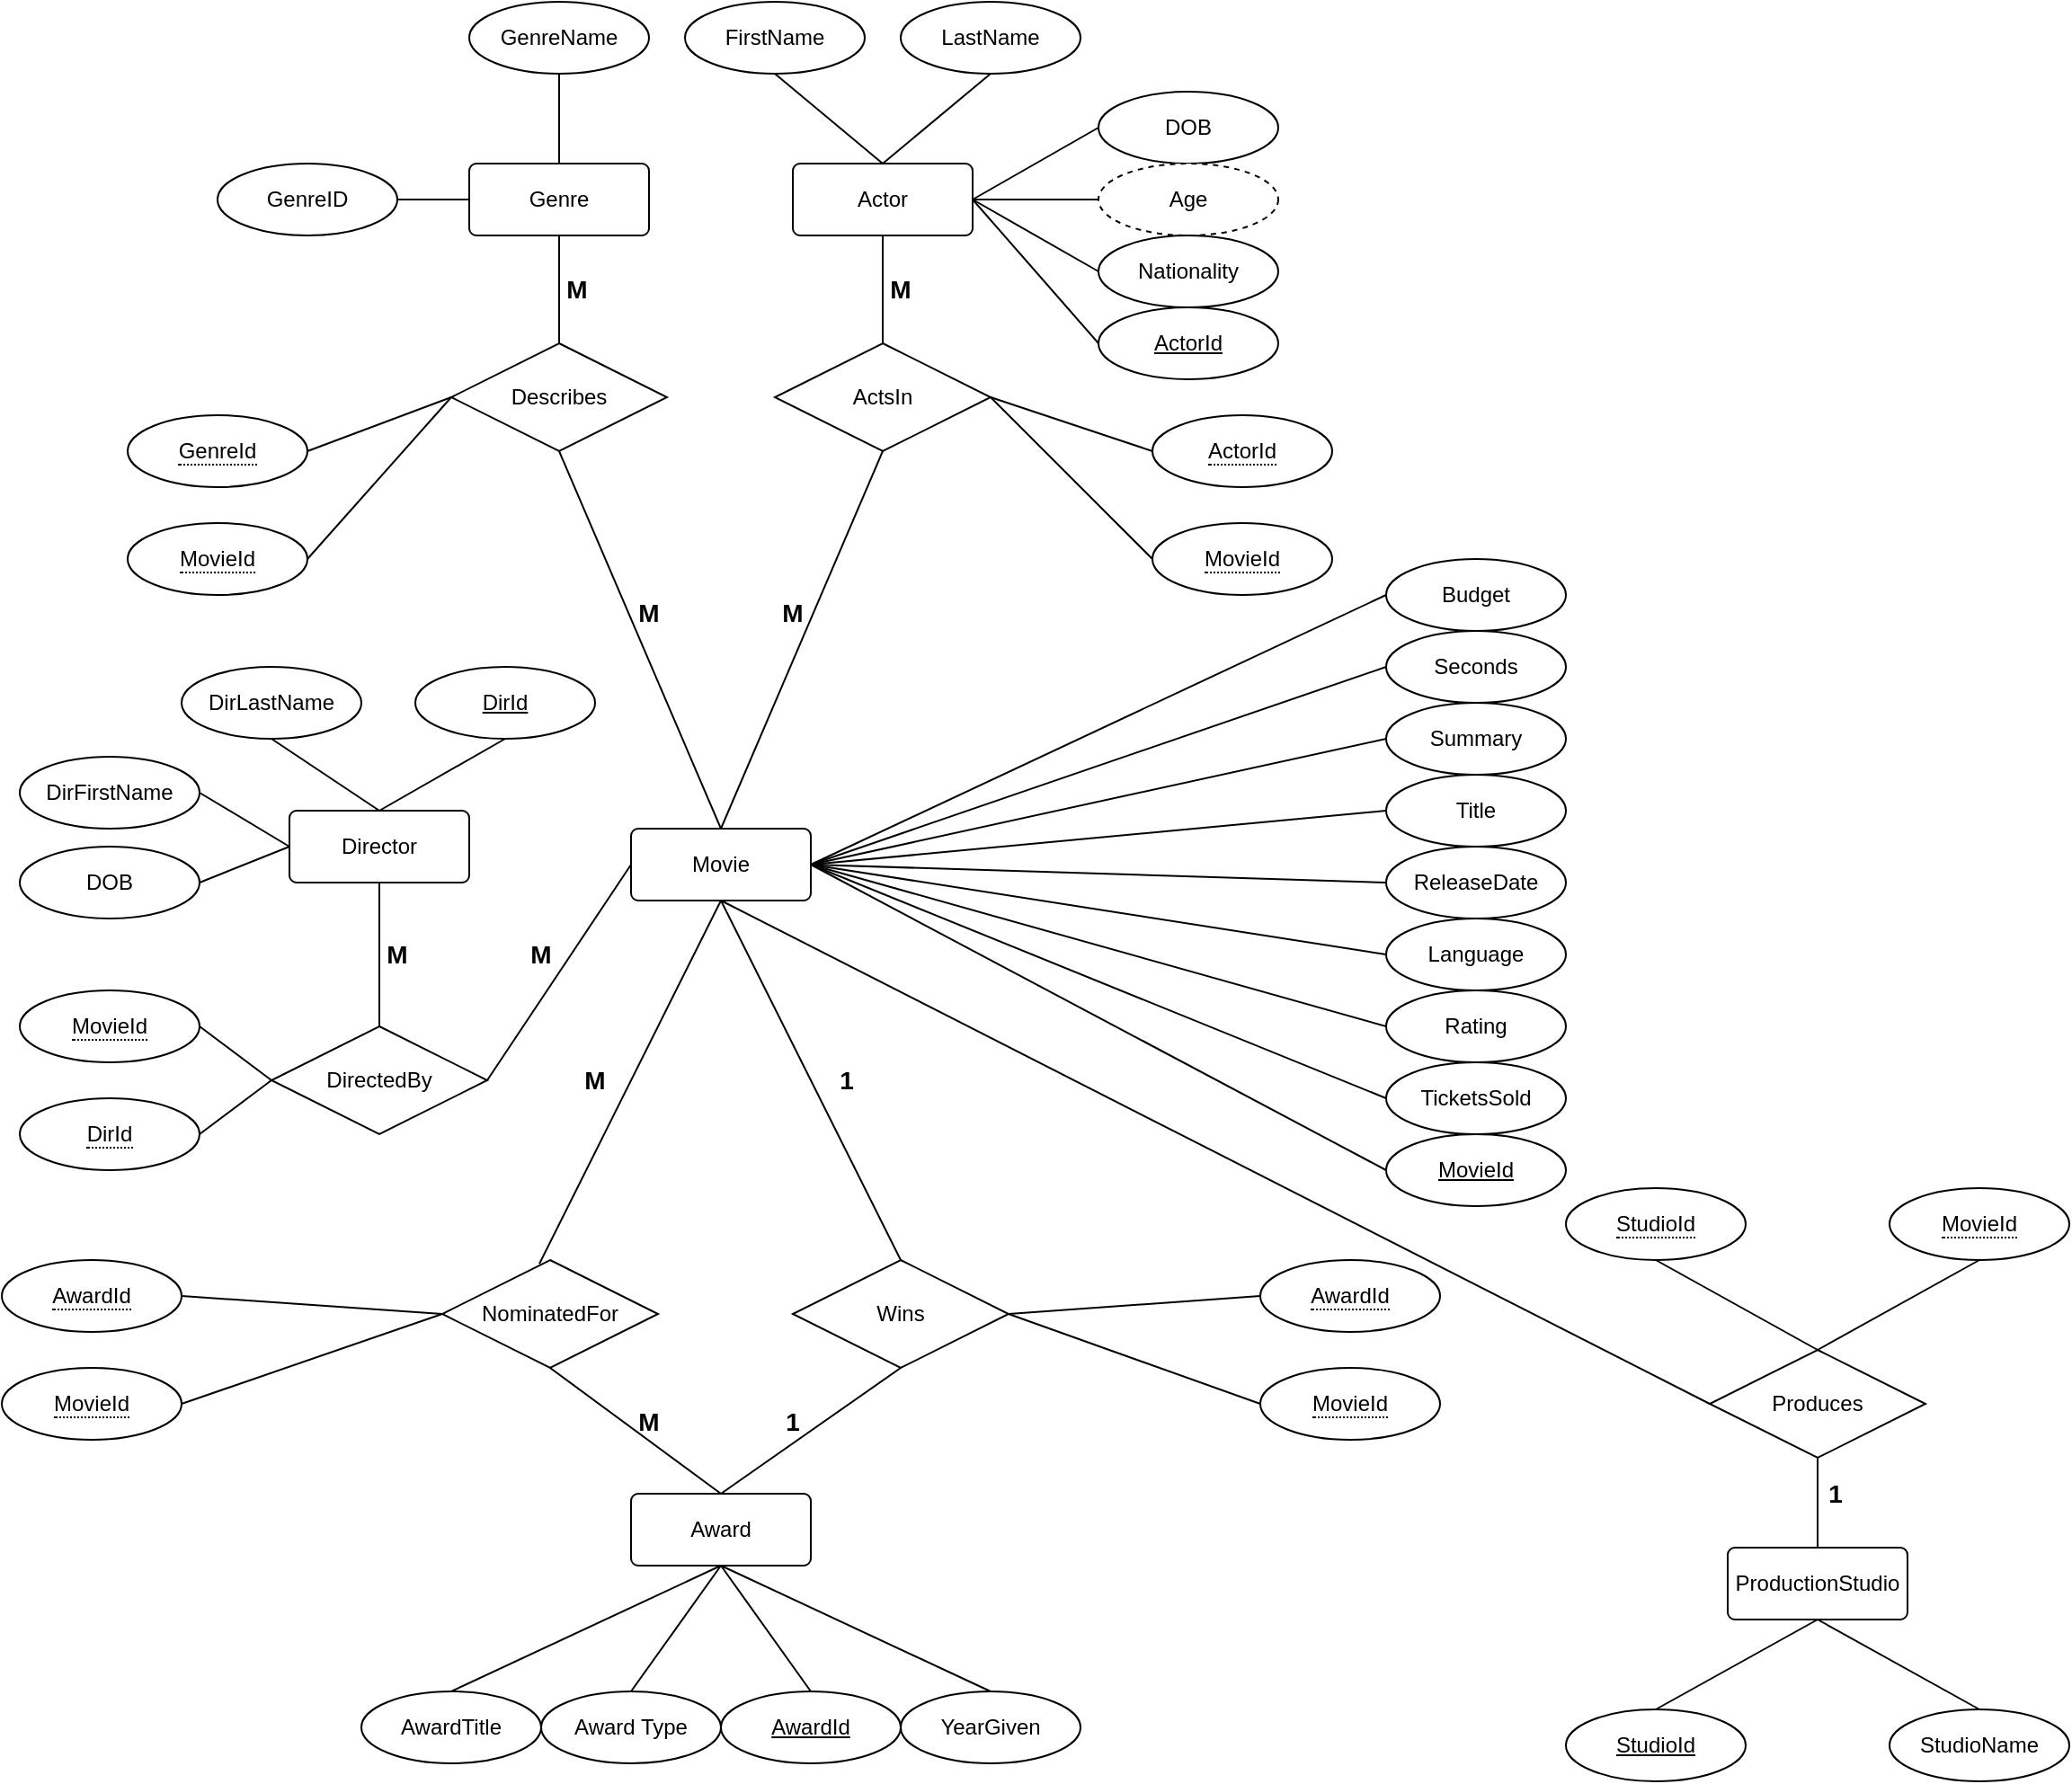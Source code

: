<mxfile version="21.0.2" type="device"><diagram name="Page-1" id="EPrttl_hxvmh4mAmquBS"><mxGraphModel dx="1739" dy="724" grid="1" gridSize="10" guides="1" tooltips="1" connect="1" arrows="1" fold="1" page="1" pageScale="1" pageWidth="850" pageHeight="1100" math="0" shadow="0"><root><mxCell id="0"/><mxCell id="1" parent="0"/><mxCell id="9wXhoIk3MRESFsEhGNJB-1" value="Movie" style="rounded=1;arcSize=10;whiteSpace=wrap;html=1;align=center;" parent="1" vertex="1"><mxGeometry x="350" y="800" width="100" height="40" as="geometry"/></mxCell><mxCell id="9wXhoIk3MRESFsEhGNJB-3" value="Describes" style="shape=rhombus;perimeter=rhombusPerimeter;whiteSpace=wrap;html=1;align=center;" parent="1" vertex="1"><mxGeometry x="250" y="530" width="120" height="60" as="geometry"/></mxCell><mxCell id="9wXhoIk3MRESFsEhGNJB-4" value="Genre" style="rounded=1;arcSize=10;whiteSpace=wrap;html=1;align=center;" parent="1" vertex="1"><mxGeometry x="260" y="430" width="100" height="40" as="geometry"/></mxCell><mxCell id="9wXhoIk3MRESFsEhGNJB-5" value="Actor" style="rounded=1;arcSize=10;whiteSpace=wrap;html=1;align=center;" parent="1" vertex="1"><mxGeometry x="440" y="430" width="100" height="40" as="geometry"/></mxCell><mxCell id="9wXhoIk3MRESFsEhGNJB-6" value="Wins" style="shape=rhombus;perimeter=rhombusPerimeter;whiteSpace=wrap;html=1;align=center;" parent="1" vertex="1"><mxGeometry x="440" y="1040" width="120" height="60" as="geometry"/></mxCell><mxCell id="9wXhoIk3MRESFsEhGNJB-7" value="Award" style="rounded=1;arcSize=10;whiteSpace=wrap;html=1;align=center;" parent="1" vertex="1"><mxGeometry x="350" y="1170" width="100" height="40" as="geometry"/></mxCell><mxCell id="9wXhoIk3MRESFsEhGNJB-8" value="NominatedFor" style="shape=rhombus;perimeter=rhombusPerimeter;whiteSpace=wrap;html=1;align=center;" parent="1" vertex="1"><mxGeometry x="245" y="1040" width="120" height="60" as="geometry"/></mxCell><mxCell id="9wXhoIk3MRESFsEhGNJB-9" value="ActsIn" style="shape=rhombus;perimeter=rhombusPerimeter;whiteSpace=wrap;html=1;align=center;" parent="1" vertex="1"><mxGeometry x="430" y="530" width="120" height="60" as="geometry"/></mxCell><mxCell id="9wXhoIk3MRESFsEhGNJB-28" value="GenreName" style="ellipse;whiteSpace=wrap;html=1;align=center;" parent="1" vertex="1"><mxGeometry x="260" y="340" width="100" height="40" as="geometry"/></mxCell><mxCell id="9wXhoIk3MRESFsEhGNJB-29" value="GenreID" style="ellipse;whiteSpace=wrap;html=1;align=center;" parent="1" vertex="1"><mxGeometry x="120" y="430" width="100" height="40" as="geometry"/></mxCell><mxCell id="9wXhoIk3MRESFsEhGNJB-65" value="Seconds" style="ellipse;whiteSpace=wrap;html=1;align=center;" parent="1" vertex="1"><mxGeometry x="770" y="690" width="100" height="40" as="geometry"/></mxCell><mxCell id="9wXhoIk3MRESFsEhGNJB-66" value="Summary" style="ellipse;whiteSpace=wrap;html=1;align=center;" parent="1" vertex="1"><mxGeometry x="770" y="730" width="100" height="40" as="geometry"/></mxCell><mxCell id="9wXhoIk3MRESFsEhGNJB-67" value="Title" style="ellipse;whiteSpace=wrap;html=1;align=center;" parent="1" vertex="1"><mxGeometry x="770" y="770" width="100" height="40" as="geometry"/></mxCell><mxCell id="9wXhoIk3MRESFsEhGNJB-68" value="ReleaseDate" style="ellipse;whiteSpace=wrap;html=1;align=center;" parent="1" vertex="1"><mxGeometry x="770" y="810" width="100" height="40" as="geometry"/></mxCell><mxCell id="9wXhoIk3MRESFsEhGNJB-69" value="Language" style="ellipse;whiteSpace=wrap;html=1;align=center;" parent="1" vertex="1"><mxGeometry x="770" y="850" width="100" height="40" as="geometry"/></mxCell><mxCell id="9wXhoIk3MRESFsEhGNJB-70" value="Rating" style="ellipse;whiteSpace=wrap;html=1;align=center;" parent="1" vertex="1"><mxGeometry x="770" y="890" width="100" height="40" as="geometry"/></mxCell><mxCell id="9wXhoIk3MRESFsEhGNJB-71" value="TicketsSold" style="ellipse;whiteSpace=wrap;html=1;align=center;" parent="1" vertex="1"><mxGeometry x="770" y="930" width="100" height="40" as="geometry"/></mxCell><mxCell id="9wXhoIk3MRESFsEhGNJB-72" value="Budget" style="ellipse;whiteSpace=wrap;html=1;align=center;" parent="1" vertex="1"><mxGeometry x="770" y="650" width="100" height="40" as="geometry"/></mxCell><mxCell id="9wXhoIk3MRESFsEhGNJB-73" value="" style="endArrow=none;html=1;rounded=0;entryX=0;entryY=0.5;entryDx=0;entryDy=0;exitX=1;exitY=0.5;exitDx=0;exitDy=0;" parent="1" source="9wXhoIk3MRESFsEhGNJB-1" target="9wXhoIk3MRESFsEhGNJB-65" edge="1"><mxGeometry relative="1" as="geometry"><mxPoint x="500" y="850" as="sourcePoint"/><mxPoint x="660" y="850" as="targetPoint"/></mxGeometry></mxCell><mxCell id="9wXhoIk3MRESFsEhGNJB-74" value="" style="endArrow=none;html=1;rounded=0;entryX=0;entryY=0.5;entryDx=0;entryDy=0;exitX=1;exitY=0.5;exitDx=0;exitDy=0;" parent="1" source="9wXhoIk3MRESFsEhGNJB-1" target="9wXhoIk3MRESFsEhGNJB-66" edge="1"><mxGeometry relative="1" as="geometry"><mxPoint x="500" y="850" as="sourcePoint"/><mxPoint x="660" y="850" as="targetPoint"/></mxGeometry></mxCell><mxCell id="9wXhoIk3MRESFsEhGNJB-75" value="" style="endArrow=none;html=1;rounded=0;entryX=0;entryY=0.5;entryDx=0;entryDy=0;exitX=1;exitY=0.5;exitDx=0;exitDy=0;" parent="1" source="9wXhoIk3MRESFsEhGNJB-1" target="9wXhoIk3MRESFsEhGNJB-67" edge="1"><mxGeometry relative="1" as="geometry"><mxPoint x="500" y="850" as="sourcePoint"/><mxPoint x="660" y="850" as="targetPoint"/></mxGeometry></mxCell><mxCell id="9wXhoIk3MRESFsEhGNJB-76" value="" style="endArrow=none;html=1;rounded=0;entryX=0;entryY=0.5;entryDx=0;entryDy=0;exitX=1;exitY=0.5;exitDx=0;exitDy=0;" parent="1" source="9wXhoIk3MRESFsEhGNJB-1" target="9wXhoIk3MRESFsEhGNJB-68" edge="1"><mxGeometry relative="1" as="geometry"><mxPoint x="500" y="850" as="sourcePoint"/><mxPoint x="660" y="850" as="targetPoint"/></mxGeometry></mxCell><mxCell id="9wXhoIk3MRESFsEhGNJB-77" value="" style="endArrow=none;html=1;rounded=0;entryX=0;entryY=0.5;entryDx=0;entryDy=0;exitX=1;exitY=0.5;exitDx=0;exitDy=0;" parent="1" source="9wXhoIk3MRESFsEhGNJB-1" target="9wXhoIk3MRESFsEhGNJB-69" edge="1"><mxGeometry relative="1" as="geometry"><mxPoint x="500" y="850" as="sourcePoint"/><mxPoint x="660" y="850" as="targetPoint"/></mxGeometry></mxCell><mxCell id="9wXhoIk3MRESFsEhGNJB-78" value="" style="endArrow=none;html=1;rounded=0;entryX=0;entryY=0.5;entryDx=0;entryDy=0;exitX=1;exitY=0.5;exitDx=0;exitDy=0;" parent="1" source="9wXhoIk3MRESFsEhGNJB-1" target="9wXhoIk3MRESFsEhGNJB-70" edge="1"><mxGeometry relative="1" as="geometry"><mxPoint x="500" y="850" as="sourcePoint"/><mxPoint x="660" y="850" as="targetPoint"/></mxGeometry></mxCell><mxCell id="9wXhoIk3MRESFsEhGNJB-79" value="" style="endArrow=none;html=1;rounded=0;entryX=0;entryY=0.5;entryDx=0;entryDy=0;exitX=1;exitY=0.5;exitDx=0;exitDy=0;" parent="1" source="9wXhoIk3MRESFsEhGNJB-1" target="9wXhoIk3MRESFsEhGNJB-71" edge="1"><mxGeometry relative="1" as="geometry"><mxPoint x="720" y="800" as="sourcePoint"/><mxPoint x="660" y="850" as="targetPoint"/></mxGeometry></mxCell><mxCell id="9wXhoIk3MRESFsEhGNJB-80" value="" style="endArrow=none;html=1;rounded=0;entryX=0;entryY=0.5;entryDx=0;entryDy=0;exitX=1;exitY=0.5;exitDx=0;exitDy=0;" parent="1" source="9wXhoIk3MRESFsEhGNJB-1" target="9wXhoIk3MRESFsEhGNJB-72" edge="1"><mxGeometry relative="1" as="geometry"><mxPoint x="500" y="850" as="sourcePoint"/><mxPoint x="660" y="850" as="targetPoint"/></mxGeometry></mxCell><mxCell id="9wXhoIk3MRESFsEhGNJB-81" value="MovieId" style="ellipse;whiteSpace=wrap;html=1;align=center;fontStyle=4;" parent="1" vertex="1"><mxGeometry x="770" y="970" width="100" height="40" as="geometry"/></mxCell><mxCell id="9wXhoIk3MRESFsEhGNJB-82" value="" style="endArrow=none;html=1;rounded=0;entryX=1;entryY=0.5;entryDx=0;entryDy=0;exitX=0;exitY=0.5;exitDx=0;exitDy=0;" parent="1" source="9wXhoIk3MRESFsEhGNJB-81" target="9wXhoIk3MRESFsEhGNJB-1" edge="1"><mxGeometry relative="1" as="geometry"><mxPoint x="500" y="850" as="sourcePoint"/><mxPoint x="660" y="850" as="targetPoint"/></mxGeometry></mxCell><mxCell id="9wXhoIk3MRESFsEhGNJB-83" style="edgeStyle=orthogonalEdgeStyle;rounded=0;orthogonalLoop=1;jettySize=auto;html=1;exitX=0.5;exitY=1;exitDx=0;exitDy=0;" parent="1" source="9wXhoIk3MRESFsEhGNJB-7" target="9wXhoIk3MRESFsEhGNJB-7" edge="1"><mxGeometry relative="1" as="geometry"/></mxCell><mxCell id="9wXhoIk3MRESFsEhGNJB-84" value="" style="endArrow=none;html=1;rounded=0;exitX=0.5;exitY=1;exitDx=0;exitDy=0;entryX=0.5;entryY=0;entryDx=0;entryDy=0;" parent="1" source="9wXhoIk3MRESFsEhGNJB-8" target="9wXhoIk3MRESFsEhGNJB-7" edge="1"><mxGeometry relative="1" as="geometry"><mxPoint x="380" y="1090" as="sourcePoint"/><mxPoint x="540" y="1090" as="targetPoint"/></mxGeometry></mxCell><mxCell id="9wXhoIk3MRESFsEhGNJB-85" value="" style="endArrow=none;html=1;rounded=0;entryX=0.5;entryY=0;entryDx=0;entryDy=0;exitX=0.5;exitY=1;exitDx=0;exitDy=0;" parent="1" source="9wXhoIk3MRESFsEhGNJB-6" target="9wXhoIk3MRESFsEhGNJB-7" edge="1"><mxGeometry relative="1" as="geometry"><mxPoint x="380" y="1090" as="sourcePoint"/><mxPoint x="540" y="1090" as="targetPoint"/></mxGeometry></mxCell><mxCell id="9wXhoIk3MRESFsEhGNJB-92" value="" style="endArrow=none;html=1;rounded=0;entryX=0.5;entryY=1;entryDx=0;entryDy=0;" parent="1" target="9wXhoIk3MRESFsEhGNJB-1" edge="1"><mxGeometry relative="1" as="geometry"><mxPoint x="500" y="1040" as="sourcePoint"/><mxPoint x="660" y="820" as="targetPoint"/></mxGeometry></mxCell><mxCell id="9wXhoIk3MRESFsEhGNJB-94" value="" style="endArrow=none;html=1;rounded=0;exitX=0.45;exitY=0.036;exitDx=0;exitDy=0;exitPerimeter=0;entryX=0.5;entryY=1;entryDx=0;entryDy=0;" parent="1" source="9wXhoIk3MRESFsEhGNJB-8" target="9wXhoIk3MRESFsEhGNJB-1" edge="1"><mxGeometry relative="1" as="geometry"><mxPoint x="380" y="840" as="sourcePoint"/><mxPoint x="540" y="840" as="targetPoint"/></mxGeometry></mxCell><mxCell id="9wXhoIk3MRESFsEhGNJB-97" value="" style="endArrow=none;html=1;rounded=0;exitX=0.5;exitY=0;exitDx=0;exitDy=0;entryX=0.5;entryY=1;entryDx=0;entryDy=0;" parent="1" source="9wXhoIk3MRESFsEhGNJB-1" target="9wXhoIk3MRESFsEhGNJB-9" edge="1"><mxGeometry relative="1" as="geometry"><mxPoint x="380" y="740" as="sourcePoint"/><mxPoint x="540" y="740" as="targetPoint"/></mxGeometry></mxCell><mxCell id="9wXhoIk3MRESFsEhGNJB-98" value="" style="endArrow=none;html=1;rounded=0;exitX=0.5;exitY=0;exitDx=0;exitDy=0;entryX=0.5;entryY=1;entryDx=0;entryDy=0;" parent="1" source="9wXhoIk3MRESFsEhGNJB-1" target="9wXhoIk3MRESFsEhGNJB-3" edge="1"><mxGeometry relative="1" as="geometry"><mxPoint x="380" y="740" as="sourcePoint"/><mxPoint x="540" y="740" as="targetPoint"/></mxGeometry></mxCell><mxCell id="9wXhoIk3MRESFsEhGNJB-100" value="" style="endArrow=none;html=1;rounded=0;exitX=0.5;exitY=1;exitDx=0;exitDy=0;entryX=0.5;entryY=0;entryDx=0;entryDy=0;" parent="1" source="9wXhoIk3MRESFsEhGNJB-5" target="9wXhoIk3MRESFsEhGNJB-9" edge="1"><mxGeometry relative="1" as="geometry"><mxPoint x="380" y="510" as="sourcePoint"/><mxPoint x="540" y="510" as="targetPoint"/></mxGeometry></mxCell><mxCell id="9wXhoIk3MRESFsEhGNJB-101" value="" style="endArrow=none;html=1;rounded=0;exitX=0.5;exitY=1;exitDx=0;exitDy=0;entryX=0.5;entryY=0;entryDx=0;entryDy=0;" parent="1" source="9wXhoIk3MRESFsEhGNJB-28" target="9wXhoIk3MRESFsEhGNJB-4" edge="1"><mxGeometry relative="1" as="geometry"><mxPoint x="380" y="410" as="sourcePoint"/><mxPoint x="540" y="410" as="targetPoint"/></mxGeometry></mxCell><mxCell id="9wXhoIk3MRESFsEhGNJB-102" value="" style="endArrow=none;html=1;rounded=0;exitX=1;exitY=0.5;exitDx=0;exitDy=0;entryX=0;entryY=0.5;entryDx=0;entryDy=0;" parent="1" source="9wXhoIk3MRESFsEhGNJB-29" target="9wXhoIk3MRESFsEhGNJB-4" edge="1"><mxGeometry relative="1" as="geometry"><mxPoint x="380" y="410" as="sourcePoint"/><mxPoint x="540" y="410" as="targetPoint"/></mxGeometry></mxCell><mxCell id="9wXhoIk3MRESFsEhGNJB-103" value="" style="endArrow=none;html=1;rounded=0;exitX=0.5;exitY=1;exitDx=0;exitDy=0;entryX=0.5;entryY=0;entryDx=0;entryDy=0;" parent="1" source="9wXhoIk3MRESFsEhGNJB-4" target="9wXhoIk3MRESFsEhGNJB-3" edge="1"><mxGeometry relative="1" as="geometry"><mxPoint x="380" y="510" as="sourcePoint"/><mxPoint x="540" y="510" as="targetPoint"/></mxGeometry></mxCell><mxCell id="9wXhoIk3MRESFsEhGNJB-104" value="FirstName" style="ellipse;whiteSpace=wrap;html=1;align=center;" parent="1" vertex="1"><mxGeometry x="380" y="340" width="100" height="40" as="geometry"/></mxCell><mxCell id="9wXhoIk3MRESFsEhGNJB-105" value="" style="endArrow=none;html=1;rounded=0;exitX=0.5;exitY=0;exitDx=0;exitDy=0;entryX=0.5;entryY=1;entryDx=0;entryDy=0;" parent="1" source="9wXhoIk3MRESFsEhGNJB-5" target="9wXhoIk3MRESFsEhGNJB-104" edge="1"><mxGeometry relative="1" as="geometry"><mxPoint x="380" y="410" as="sourcePoint"/><mxPoint x="540" y="410" as="targetPoint"/></mxGeometry></mxCell><mxCell id="9wXhoIk3MRESFsEhGNJB-106" value="LastName" style="ellipse;whiteSpace=wrap;html=1;align=center;" parent="1" vertex="1"><mxGeometry x="500" y="340" width="100" height="40" as="geometry"/></mxCell><mxCell id="9wXhoIk3MRESFsEhGNJB-107" value="DOB" style="ellipse;whiteSpace=wrap;html=1;align=center;" parent="1" vertex="1"><mxGeometry x="610" y="390" width="100" height="40" as="geometry"/></mxCell><mxCell id="9wXhoIk3MRESFsEhGNJB-108" value="Age" style="ellipse;whiteSpace=wrap;html=1;align=center;dashed=1;" parent="1" vertex="1"><mxGeometry x="610" y="430" width="100" height="40" as="geometry"/></mxCell><mxCell id="9wXhoIk3MRESFsEhGNJB-109" value="Nationality" style="ellipse;whiteSpace=wrap;html=1;align=center;" parent="1" vertex="1"><mxGeometry x="610" y="470" width="100" height="40" as="geometry"/></mxCell><mxCell id="9wXhoIk3MRESFsEhGNJB-111" value="" style="endArrow=none;html=1;rounded=0;exitX=1;exitY=0.5;exitDx=0;exitDy=0;entryX=0;entryY=0.5;entryDx=0;entryDy=0;" parent="1" source="9wXhoIk3MRESFsEhGNJB-5" target="9wXhoIk3MRESFsEhGNJB-107" edge="1"><mxGeometry relative="1" as="geometry"><mxPoint x="380" y="410" as="sourcePoint"/><mxPoint x="540" y="410" as="targetPoint"/></mxGeometry></mxCell><mxCell id="9wXhoIk3MRESFsEhGNJB-112" value="" style="endArrow=none;html=1;rounded=0;entryX=0;entryY=0.5;entryDx=0;entryDy=0;exitX=1;exitY=0.5;exitDx=0;exitDy=0;" parent="1" source="9wXhoIk3MRESFsEhGNJB-5" target="9wXhoIk3MRESFsEhGNJB-108" edge="1"><mxGeometry relative="1" as="geometry"><mxPoint x="380" y="410" as="sourcePoint"/><mxPoint x="540" y="410" as="targetPoint"/></mxGeometry></mxCell><mxCell id="9wXhoIk3MRESFsEhGNJB-113" value="" style="endArrow=none;html=1;rounded=0;exitX=0;exitY=0.5;exitDx=0;exitDy=0;entryX=1;entryY=0.5;entryDx=0;entryDy=0;" parent="1" source="9wXhoIk3MRESFsEhGNJB-109" target="9wXhoIk3MRESFsEhGNJB-5" edge="1"><mxGeometry relative="1" as="geometry"><mxPoint x="380" y="410" as="sourcePoint"/><mxPoint x="540" y="410" as="targetPoint"/></mxGeometry></mxCell><mxCell id="9wXhoIk3MRESFsEhGNJB-115" value="" style="endArrow=none;html=1;rounded=0;exitX=0.5;exitY=1;exitDx=0;exitDy=0;entryX=0.5;entryY=0;entryDx=0;entryDy=0;" parent="1" source="9wXhoIk3MRESFsEhGNJB-106" target="9wXhoIk3MRESFsEhGNJB-5" edge="1"><mxGeometry relative="1" as="geometry"><mxPoint x="380" y="410" as="sourcePoint"/><mxPoint x="540" y="410" as="targetPoint"/></mxGeometry></mxCell><mxCell id="9wXhoIk3MRESFsEhGNJB-116" value="ActorId" style="ellipse;whiteSpace=wrap;html=1;align=center;fontStyle=4;" parent="1" vertex="1"><mxGeometry x="610" y="510" width="100" height="40" as="geometry"/></mxCell><mxCell id="9wXhoIk3MRESFsEhGNJB-117" value="" style="endArrow=none;html=1;rounded=0;entryX=0;entryY=0.5;entryDx=0;entryDy=0;exitX=1;exitY=0.5;exitDx=0;exitDy=0;" parent="1" source="9wXhoIk3MRESFsEhGNJB-5" target="9wXhoIk3MRESFsEhGNJB-116" edge="1"><mxGeometry relative="1" as="geometry"><mxPoint x="380" y="510" as="sourcePoint"/><mxPoint x="540" y="510" as="targetPoint"/></mxGeometry></mxCell><mxCell id="9wXhoIk3MRESFsEhGNJB-118" value="DirectedBy" style="shape=rhombus;perimeter=rhombusPerimeter;whiteSpace=wrap;html=1;align=center;" parent="1" vertex="1"><mxGeometry x="150" y="910" width="120" height="60" as="geometry"/></mxCell><mxCell id="9wXhoIk3MRESFsEhGNJB-119" value="Director" style="rounded=1;arcSize=10;whiteSpace=wrap;html=1;align=center;" parent="1" vertex="1"><mxGeometry x="160" y="790" width="100" height="40" as="geometry"/></mxCell><mxCell id="9wXhoIk3MRESFsEhGNJB-121" value="" style="endArrow=none;html=1;rounded=0;exitX=0;exitY=0.5;exitDx=0;exitDy=0;entryX=1;entryY=0.5;entryDx=0;entryDy=0;" parent="1" source="9wXhoIk3MRESFsEhGNJB-1" target="9wXhoIk3MRESFsEhGNJB-118" edge="1"><mxGeometry relative="1" as="geometry"><mxPoint x="380" y="840" as="sourcePoint"/><mxPoint x="540" y="840" as="targetPoint"/></mxGeometry></mxCell><mxCell id="9wXhoIk3MRESFsEhGNJB-122" value="DirLastName" style="ellipse;whiteSpace=wrap;html=1;align=center;" parent="1" vertex="1"><mxGeometry x="100" y="710" width="100" height="40" as="geometry"/></mxCell><mxCell id="9wXhoIk3MRESFsEhGNJB-123" value="DirId" style="ellipse;whiteSpace=wrap;html=1;align=center;fontStyle=4;" parent="1" vertex="1"><mxGeometry x="230" y="710" width="100" height="40" as="geometry"/></mxCell><mxCell id="9wXhoIk3MRESFsEhGNJB-124" value="DOB" style="ellipse;whiteSpace=wrap;html=1;align=center;" parent="1" vertex="1"><mxGeometry x="10" y="810" width="100" height="40" as="geometry"/></mxCell><mxCell id="9wXhoIk3MRESFsEhGNJB-125" value="" style="endArrow=none;html=1;rounded=0;exitX=0.5;exitY=0;exitDx=0;exitDy=0;entryX=0.5;entryY=1;entryDx=0;entryDy=0;" parent="1" source="9wXhoIk3MRESFsEhGNJB-118" target="9wXhoIk3MRESFsEhGNJB-119" edge="1"><mxGeometry relative="1" as="geometry"><mxPoint x="380" y="940" as="sourcePoint"/><mxPoint x="540" y="940" as="targetPoint"/></mxGeometry></mxCell><mxCell id="9wXhoIk3MRESFsEhGNJB-127" value="" style="endArrow=none;html=1;rounded=0;exitX=1;exitY=0.5;exitDx=0;exitDy=0;entryX=0;entryY=0.5;entryDx=0;entryDy=0;" parent="1" source="9wXhoIk3MRESFsEhGNJB-124" target="9wXhoIk3MRESFsEhGNJB-119" edge="1"><mxGeometry relative="1" as="geometry"><mxPoint x="380" y="960" as="sourcePoint"/><mxPoint x="540" y="960" as="targetPoint"/></mxGeometry></mxCell><mxCell id="9wXhoIk3MRESFsEhGNJB-128" value="" style="endArrow=none;html=1;rounded=0;exitX=0.5;exitY=1;exitDx=0;exitDy=0;entryX=0.5;entryY=0;entryDx=0;entryDy=0;" parent="1" source="9wXhoIk3MRESFsEhGNJB-122" target="9wXhoIk3MRESFsEhGNJB-119" edge="1"><mxGeometry relative="1" as="geometry"><mxPoint x="380" y="860" as="sourcePoint"/><mxPoint x="540" y="860" as="targetPoint"/></mxGeometry></mxCell><mxCell id="9wXhoIk3MRESFsEhGNJB-131" value="&lt;span style=&quot;border-bottom: 1px dotted&quot;&gt;DirId&lt;/span&gt;" style="ellipse;whiteSpace=wrap;html=1;align=center;" parent="1" vertex="1"><mxGeometry x="10" y="950" width="100" height="40" as="geometry"/></mxCell><mxCell id="9wXhoIk3MRESFsEhGNJB-133" value="&lt;span style=&quot;border-bottom: 1px dotted&quot;&gt;MovieId&lt;/span&gt;" style="ellipse;whiteSpace=wrap;html=1;align=center;" parent="1" vertex="1"><mxGeometry x="10" y="890" width="100" height="40" as="geometry"/></mxCell><mxCell id="9wXhoIk3MRESFsEhGNJB-139" value="AwardTitle" style="ellipse;whiteSpace=wrap;html=1;align=center;" parent="1" vertex="1"><mxGeometry x="200" y="1280" width="100" height="40" as="geometry"/></mxCell><mxCell id="9wXhoIk3MRESFsEhGNJB-140" value="YearGiven" style="ellipse;whiteSpace=wrap;html=1;align=center;" parent="1" vertex="1"><mxGeometry x="500" y="1280" width="100" height="40" as="geometry"/></mxCell><mxCell id="9wXhoIk3MRESFsEhGNJB-141" value="Award Type" style="ellipse;whiteSpace=wrap;html=1;align=center;" parent="1" vertex="1"><mxGeometry x="300" y="1280" width="100" height="40" as="geometry"/></mxCell><mxCell id="kCR0QgaFU0PZmezA7g6h-1" value="DirFirstName" style="ellipse;whiteSpace=wrap;html=1;align=center;" parent="1" vertex="1"><mxGeometry x="10" y="760" width="100" height="40" as="geometry"/></mxCell><mxCell id="kCR0QgaFU0PZmezA7g6h-3" value="" style="endArrow=none;html=1;rounded=0;exitX=0.5;exitY=1;exitDx=0;exitDy=0;entryX=0.5;entryY=0;entryDx=0;entryDy=0;" parent="1" source="9wXhoIk3MRESFsEhGNJB-7" target="9wXhoIk3MRESFsEhGNJB-139" edge="1"><mxGeometry relative="1" as="geometry"><mxPoint x="420" y="1150" as="sourcePoint"/><mxPoint x="580" y="1150" as="targetPoint"/></mxGeometry></mxCell><mxCell id="kCR0QgaFU0PZmezA7g6h-4" value="" style="endArrow=none;html=1;rounded=0;exitX=0.5;exitY=1;exitDx=0;exitDy=0;entryX=0.5;entryY=0;entryDx=0;entryDy=0;" parent="1" source="9wXhoIk3MRESFsEhGNJB-7" target="9wXhoIk3MRESFsEhGNJB-141" edge="1"><mxGeometry relative="1" as="geometry"><mxPoint x="420" y="1150" as="sourcePoint"/><mxPoint x="580" y="1150" as="targetPoint"/></mxGeometry></mxCell><mxCell id="kCR0QgaFU0PZmezA7g6h-5" value="" style="endArrow=none;html=1;rounded=0;entryX=0.5;entryY=0;entryDx=0;entryDy=0;exitX=0.5;exitY=1;exitDx=0;exitDy=0;" parent="1" source="9wXhoIk3MRESFsEhGNJB-7" target="9wXhoIk3MRESFsEhGNJB-140" edge="1"><mxGeometry relative="1" as="geometry"><mxPoint x="620" y="1190" as="sourcePoint"/><mxPoint x="580" y="1150" as="targetPoint"/></mxGeometry></mxCell><mxCell id="kCR0QgaFU0PZmezA7g6h-6" value="AwardId" style="ellipse;whiteSpace=wrap;html=1;align=center;fontStyle=4;" parent="1" vertex="1"><mxGeometry x="400" y="1280" width="100" height="40" as="geometry"/></mxCell><mxCell id="kCR0QgaFU0PZmezA7g6h-7" value="" style="endArrow=none;html=1;rounded=0;exitX=0.5;exitY=1;exitDx=0;exitDy=0;entryX=0.5;entryY=0;entryDx=0;entryDy=0;" parent="1" source="9wXhoIk3MRESFsEhGNJB-7" target="kCR0QgaFU0PZmezA7g6h-6" edge="1"><mxGeometry relative="1" as="geometry"><mxPoint x="420" y="1150" as="sourcePoint"/><mxPoint x="580" y="1150" as="targetPoint"/></mxGeometry></mxCell><mxCell id="kCR0QgaFU0PZmezA7g6h-8" value="&lt;span style=&quot;border-bottom: 1px dotted&quot;&gt;AwardId&lt;/span&gt;" style="ellipse;whiteSpace=wrap;html=1;align=center;" parent="1" vertex="1"><mxGeometry y="1040" width="100" height="40" as="geometry"/></mxCell><mxCell id="kCR0QgaFU0PZmezA7g6h-9" value="" style="endArrow=none;html=1;rounded=0;exitX=0;exitY=0.5;exitDx=0;exitDy=0;entryX=1;entryY=0.5;entryDx=0;entryDy=0;" parent="1" source="9wXhoIk3MRESFsEhGNJB-8" target="kCR0QgaFU0PZmezA7g6h-8" edge="1"><mxGeometry relative="1" as="geometry"><mxPoint x="420" y="1050" as="sourcePoint"/><mxPoint x="580" y="1050" as="targetPoint"/></mxGeometry></mxCell><mxCell id="kCR0QgaFU0PZmezA7g6h-12" value="&lt;span style=&quot;border-bottom: 1px dotted&quot;&gt;MovieId&lt;/span&gt;" style="ellipse;whiteSpace=wrap;html=1;align=center;" parent="1" vertex="1"><mxGeometry y="1100" width="100" height="40" as="geometry"/></mxCell><mxCell id="kCR0QgaFU0PZmezA7g6h-13" value="" style="endArrow=none;html=1;rounded=0;exitX=0;exitY=0.5;exitDx=0;exitDy=0;entryX=1;entryY=0.5;entryDx=0;entryDy=0;" parent="1" source="9wXhoIk3MRESFsEhGNJB-8" target="kCR0QgaFU0PZmezA7g6h-12" edge="1"><mxGeometry relative="1" as="geometry"><mxPoint x="420" y="1050" as="sourcePoint"/><mxPoint x="580" y="1050" as="targetPoint"/></mxGeometry></mxCell><mxCell id="kCR0QgaFU0PZmezA7g6h-15" value="&lt;span style=&quot;border-bottom: 1px dotted&quot;&gt;AwardId&lt;/span&gt;" style="ellipse;whiteSpace=wrap;html=1;align=center;" parent="1" vertex="1"><mxGeometry x="700" y="1040" width="100" height="40" as="geometry"/></mxCell><mxCell id="kCR0QgaFU0PZmezA7g6h-17" value="&lt;span style=&quot;border-bottom: 1px dotted&quot;&gt;MovieId&lt;/span&gt;" style="ellipse;whiteSpace=wrap;html=1;align=center;" parent="1" vertex="1"><mxGeometry x="700" y="1100" width="100" height="40" as="geometry"/></mxCell><mxCell id="kCR0QgaFU0PZmezA7g6h-18" value="" style="endArrow=none;html=1;rounded=0;entryX=0;entryY=0.5;entryDx=0;entryDy=0;exitX=1;exitY=0.5;exitDx=0;exitDy=0;" parent="1" source="9wXhoIk3MRESFsEhGNJB-6" target="kCR0QgaFU0PZmezA7g6h-15" edge="1"><mxGeometry relative="1" as="geometry"><mxPoint x="420" y="1050" as="sourcePoint"/><mxPoint x="580" y="1050" as="targetPoint"/></mxGeometry></mxCell><mxCell id="kCR0QgaFU0PZmezA7g6h-20" value="" style="endArrow=none;html=1;rounded=0;entryX=0;entryY=0.5;entryDx=0;entryDy=0;exitX=1;exitY=0.5;exitDx=0;exitDy=0;" parent="1" source="9wXhoIk3MRESFsEhGNJB-6" target="kCR0QgaFU0PZmezA7g6h-17" edge="1"><mxGeometry relative="1" as="geometry"><mxPoint x="420" y="1050" as="sourcePoint"/><mxPoint x="580" y="1050" as="targetPoint"/></mxGeometry></mxCell><mxCell id="kCR0QgaFU0PZmezA7g6h-21" value="&lt;span style=&quot;border-bottom: 1px dotted&quot;&gt;GenreId&lt;/span&gt;" style="ellipse;whiteSpace=wrap;html=1;align=center;" parent="1" vertex="1"><mxGeometry x="70" y="570" width="100" height="40" as="geometry"/></mxCell><mxCell id="kCR0QgaFU0PZmezA7g6h-23" value="&lt;span style=&quot;border-bottom: 1px dotted&quot;&gt;MovieId&lt;/span&gt;" style="ellipse;whiteSpace=wrap;html=1;align=center;" parent="1" vertex="1"><mxGeometry x="70" y="630" width="100" height="40" as="geometry"/></mxCell><mxCell id="kCR0QgaFU0PZmezA7g6h-24" value="" style="endArrow=none;html=1;rounded=0;exitX=1;exitY=0.5;exitDx=0;exitDy=0;entryX=0;entryY=0.5;entryDx=0;entryDy=0;" parent="1" source="kCR0QgaFU0PZmezA7g6h-21" target="9wXhoIk3MRESFsEhGNJB-3" edge="1"><mxGeometry relative="1" as="geometry"><mxPoint x="420" y="650" as="sourcePoint"/><mxPoint x="580" y="650" as="targetPoint"/></mxGeometry></mxCell><mxCell id="kCR0QgaFU0PZmezA7g6h-26" value="" style="endArrow=none;html=1;rounded=0;exitX=1;exitY=0.5;exitDx=0;exitDy=0;entryX=0;entryY=0.5;entryDx=0;entryDy=0;" parent="1" source="kCR0QgaFU0PZmezA7g6h-23" target="9wXhoIk3MRESFsEhGNJB-3" edge="1"><mxGeometry relative="1" as="geometry"><mxPoint x="420" y="650" as="sourcePoint"/><mxPoint x="580" y="650" as="targetPoint"/></mxGeometry></mxCell><mxCell id="kCR0QgaFU0PZmezA7g6h-27" value="&lt;span style=&quot;border-bottom: 1px dotted&quot;&gt;ActorId&lt;/span&gt;" style="ellipse;whiteSpace=wrap;html=1;align=center;" parent="1" vertex="1"><mxGeometry x="640" y="570" width="100" height="40" as="geometry"/></mxCell><mxCell id="kCR0QgaFU0PZmezA7g6h-29" value="&lt;span style=&quot;border-bottom: 1px dotted&quot;&gt;MovieId&lt;/span&gt;" style="ellipse;whiteSpace=wrap;html=1;align=center;" parent="1" vertex="1"><mxGeometry x="640" y="630" width="100" height="40" as="geometry"/></mxCell><mxCell id="kCR0QgaFU0PZmezA7g6h-30" value="" style="endArrow=none;html=1;rounded=0;entryX=0;entryY=0.5;entryDx=0;entryDy=0;exitX=1;exitY=0.5;exitDx=0;exitDy=0;" parent="1" source="9wXhoIk3MRESFsEhGNJB-9" target="kCR0QgaFU0PZmezA7g6h-27" edge="1"><mxGeometry relative="1" as="geometry"><mxPoint x="420" y="650" as="sourcePoint"/><mxPoint x="580" y="650" as="targetPoint"/></mxGeometry></mxCell><mxCell id="kCR0QgaFU0PZmezA7g6h-32" value="" style="endArrow=none;html=1;rounded=0;entryX=0;entryY=0.5;entryDx=0;entryDy=0;exitX=1;exitY=0.5;exitDx=0;exitDy=0;" parent="1" source="9wXhoIk3MRESFsEhGNJB-9" target="kCR0QgaFU0PZmezA7g6h-29" edge="1"><mxGeometry relative="1" as="geometry"><mxPoint x="420" y="650" as="sourcePoint"/><mxPoint x="580" y="650" as="targetPoint"/></mxGeometry></mxCell><mxCell id="kCR0QgaFU0PZmezA7g6h-34" value="&lt;span style=&quot;font-size: 14px;&quot;&gt;&lt;b&gt;1&lt;br&gt;&lt;/b&gt;&lt;/span&gt;" style="text;html=1;strokeColor=none;fillColor=none;align=center;verticalAlign=middle;whiteSpace=wrap;rounded=0;" parent="1" vertex="1"><mxGeometry x="1010" y="1160" width="20" height="20" as="geometry"/></mxCell><mxCell id="kCR0QgaFU0PZmezA7g6h-36" value="&lt;b&gt;&lt;font style=&quot;font-size: 14px;&quot;&gt;M&lt;/font&gt;&lt;/b&gt;" style="text;html=1;strokeColor=none;fillColor=none;align=center;verticalAlign=middle;whiteSpace=wrap;rounded=0;" parent="1" vertex="1"><mxGeometry x="310" y="490" width="20" height="20" as="geometry"/></mxCell><mxCell id="kCR0QgaFU0PZmezA7g6h-37" value="&lt;b&gt;&lt;font style=&quot;font-size: 14px;&quot;&gt;M&lt;/font&gt;&lt;/b&gt;" style="text;html=1;strokeColor=none;fillColor=none;align=center;verticalAlign=middle;whiteSpace=wrap;rounded=0;" parent="1" vertex="1"><mxGeometry x="490" y="490" width="20" height="20" as="geometry"/></mxCell><mxCell id="kCR0QgaFU0PZmezA7g6h-51" value="&lt;span style=&quot;font-size: 14px;&quot;&gt;&lt;b&gt;1&lt;br&gt;&lt;/b&gt;&lt;/span&gt;" style="text;html=1;strokeColor=none;fillColor=none;align=center;verticalAlign=middle;whiteSpace=wrap;rounded=0;" parent="1" vertex="1"><mxGeometry x="430" y="1120" width="20" height="20" as="geometry"/></mxCell><mxCell id="kCR0QgaFU0PZmezA7g6h-52" value="&lt;b&gt;&lt;font style=&quot;font-size: 14px;&quot;&gt;M&lt;/font&gt;&lt;/b&gt;" style="text;html=1;strokeColor=none;fillColor=none;align=center;verticalAlign=middle;whiteSpace=wrap;rounded=0;" parent="1" vertex="1"><mxGeometry x="350" y="1120" width="20" height="20" as="geometry"/></mxCell><mxCell id="kCR0QgaFU0PZmezA7g6h-57" value="ProductionStudio" style="rounded=1;arcSize=10;whiteSpace=wrap;html=1;align=center;" parent="1" vertex="1"><mxGeometry x="960" y="1200" width="100" height="40" as="geometry"/></mxCell><mxCell id="kCR0QgaFU0PZmezA7g6h-58" value="Produces" style="shape=rhombus;perimeter=rhombusPerimeter;whiteSpace=wrap;html=1;align=center;" parent="1" vertex="1"><mxGeometry x="950" y="1090" width="120" height="60" as="geometry"/></mxCell><mxCell id="kCR0QgaFU0PZmezA7g6h-61" value="" style="endArrow=none;html=1;rounded=0;entryX=0.5;entryY=1;entryDx=0;entryDy=0;exitX=0.5;exitY=0;exitDx=0;exitDy=0;" parent="1" source="kCR0QgaFU0PZmezA7g6h-57" target="kCR0QgaFU0PZmezA7g6h-58" edge="1"><mxGeometry relative="1" as="geometry"><mxPoint x="940" y="1130" as="sourcePoint"/><mxPoint x="1100" y="1130" as="targetPoint"/></mxGeometry></mxCell><mxCell id="kCR0QgaFU0PZmezA7g6h-62" value="StudioId" style="ellipse;whiteSpace=wrap;html=1;align=center;fontStyle=4;" parent="1" vertex="1"><mxGeometry x="870" y="1290" width="100" height="40" as="geometry"/></mxCell><mxCell id="kCR0QgaFU0PZmezA7g6h-63" value="StudioName" style="ellipse;whiteSpace=wrap;html=1;align=center;" parent="1" vertex="1"><mxGeometry x="1050" y="1290" width="100" height="40" as="geometry"/></mxCell><mxCell id="kCR0QgaFU0PZmezA7g6h-64" value="" style="endArrow=none;html=1;rounded=0;entryX=0.5;entryY=0;entryDx=0;entryDy=0;exitX=0.5;exitY=1;exitDx=0;exitDy=0;" parent="1" source="kCR0QgaFU0PZmezA7g6h-57" target="kCR0QgaFU0PZmezA7g6h-63" edge="1"><mxGeometry relative="1" as="geometry"><mxPoint x="940" y="1130" as="sourcePoint"/><mxPoint x="1100" y="1130" as="targetPoint"/></mxGeometry></mxCell><mxCell id="kCR0QgaFU0PZmezA7g6h-65" value="" style="endArrow=none;html=1;rounded=0;exitX=0.5;exitY=1;exitDx=0;exitDy=0;entryX=0.5;entryY=0;entryDx=0;entryDy=0;" parent="1" source="kCR0QgaFU0PZmezA7g6h-57" target="kCR0QgaFU0PZmezA7g6h-62" edge="1"><mxGeometry relative="1" as="geometry"><mxPoint x="940" y="1130" as="sourcePoint"/><mxPoint x="1100" y="1130" as="targetPoint"/></mxGeometry></mxCell><mxCell id="kCR0QgaFU0PZmezA7g6h-68" value="&lt;span style=&quot;border-bottom: 1px dotted&quot;&gt;StudioId&lt;/span&gt;" style="ellipse;whiteSpace=wrap;html=1;align=center;" parent="1" vertex="1"><mxGeometry x="870" y="1000" width="100" height="40" as="geometry"/></mxCell><mxCell id="kCR0QgaFU0PZmezA7g6h-69" value="&lt;span style=&quot;border-bottom: 1px dotted&quot;&gt;MovieId&lt;/span&gt;" style="ellipse;whiteSpace=wrap;html=1;align=center;" parent="1" vertex="1"><mxGeometry x="1050" y="1000" width="100" height="40" as="geometry"/></mxCell><mxCell id="kCR0QgaFU0PZmezA7g6h-73" value="" style="endArrow=none;html=1;rounded=0;exitX=0.5;exitY=1;exitDx=0;exitDy=0;entryX=0.5;entryY=0;entryDx=0;entryDy=0;" parent="1" source="kCR0QgaFU0PZmezA7g6h-68" target="kCR0QgaFU0PZmezA7g6h-58" edge="1"><mxGeometry relative="1" as="geometry"><mxPoint x="940" y="1030" as="sourcePoint"/><mxPoint x="1100" y="1030" as="targetPoint"/></mxGeometry></mxCell><mxCell id="kCR0QgaFU0PZmezA7g6h-74" value="" style="endArrow=none;html=1;rounded=0;exitX=0.5;exitY=1;exitDx=0;exitDy=0;entryX=0.5;entryY=0;entryDx=0;entryDy=0;" parent="1" source="kCR0QgaFU0PZmezA7g6h-69" target="kCR0QgaFU0PZmezA7g6h-58" edge="1"><mxGeometry relative="1" as="geometry"><mxPoint x="1000" y="1019" as="sourcePoint"/><mxPoint x="1160" y="1019" as="targetPoint"/></mxGeometry></mxCell><mxCell id="kHJ0KxbRCdZbVrQCzS1L-4" value="" style="endArrow=none;html=1;rounded=0;exitX=1;exitY=0.5;exitDx=0;exitDy=0;entryX=0;entryY=0.5;entryDx=0;entryDy=0;" edge="1" parent="1" source="9wXhoIk3MRESFsEhGNJB-133" target="9wXhoIk3MRESFsEhGNJB-118"><mxGeometry relative="1" as="geometry"><mxPoint x="350" y="700" as="sourcePoint"/><mxPoint x="510" y="700" as="targetPoint"/></mxGeometry></mxCell><mxCell id="kHJ0KxbRCdZbVrQCzS1L-5" value="" style="endArrow=none;html=1;rounded=0;exitX=1;exitY=0.5;exitDx=0;exitDy=0;entryX=0;entryY=0.5;entryDx=0;entryDy=0;" edge="1" parent="1" source="9wXhoIk3MRESFsEhGNJB-131" target="9wXhoIk3MRESFsEhGNJB-118"><mxGeometry relative="1" as="geometry"><mxPoint x="350" y="700" as="sourcePoint"/><mxPoint x="510" y="700" as="targetPoint"/></mxGeometry></mxCell><mxCell id="kHJ0KxbRCdZbVrQCzS1L-6" value="" style="endArrow=none;html=1;rounded=0;exitX=1;exitY=0.5;exitDx=0;exitDy=0;entryX=0;entryY=0.5;entryDx=0;entryDy=0;" edge="1" parent="1" source="kCR0QgaFU0PZmezA7g6h-1" target="9wXhoIk3MRESFsEhGNJB-119"><mxGeometry relative="1" as="geometry"><mxPoint x="350" y="860" as="sourcePoint"/><mxPoint x="510" y="860" as="targetPoint"/></mxGeometry></mxCell><mxCell id="kHJ0KxbRCdZbVrQCzS1L-7" value="" style="endArrow=none;html=1;rounded=0;exitX=0.5;exitY=1;exitDx=0;exitDy=0;entryX=0.5;entryY=0;entryDx=0;entryDy=0;" edge="1" parent="1" source="9wXhoIk3MRESFsEhGNJB-123" target="9wXhoIk3MRESFsEhGNJB-119"><mxGeometry relative="1" as="geometry"><mxPoint x="350" y="860" as="sourcePoint"/><mxPoint x="510" y="860" as="targetPoint"/></mxGeometry></mxCell><mxCell id="kHJ0KxbRCdZbVrQCzS1L-9" value="&lt;b&gt;&lt;font style=&quot;font-size: 14px;&quot;&gt;M&lt;/font&gt;&lt;/b&gt;" style="text;html=1;strokeColor=none;fillColor=none;align=center;verticalAlign=middle;whiteSpace=wrap;rounded=0;" vertex="1" parent="1"><mxGeometry x="290" y="860" width="20" height="20" as="geometry"/></mxCell><mxCell id="kHJ0KxbRCdZbVrQCzS1L-10" value="&lt;b&gt;&lt;font style=&quot;font-size: 14px;&quot;&gt;M&lt;/font&gt;&lt;/b&gt;" style="text;html=1;strokeColor=none;fillColor=none;align=center;verticalAlign=middle;whiteSpace=wrap;rounded=0;" vertex="1" parent="1"><mxGeometry x="210" y="860" width="20" height="20" as="geometry"/></mxCell><mxCell id="kHJ0KxbRCdZbVrQCzS1L-11" value="&lt;span style=&quot;font-size: 14px;&quot;&gt;&lt;b&gt;1&lt;br&gt;&lt;/b&gt;&lt;/span&gt;" style="text;html=1;strokeColor=none;fillColor=none;align=center;verticalAlign=middle;whiteSpace=wrap;rounded=0;" vertex="1" parent="1"><mxGeometry x="460" y="930" width="20" height="20" as="geometry"/></mxCell><mxCell id="kHJ0KxbRCdZbVrQCzS1L-12" value="&lt;b&gt;&lt;font style=&quot;font-size: 14px;&quot;&gt;M&lt;/font&gt;&lt;/b&gt;" style="text;html=1;strokeColor=none;fillColor=none;align=center;verticalAlign=middle;whiteSpace=wrap;rounded=0;" vertex="1" parent="1"><mxGeometry x="320" y="930" width="20" height="20" as="geometry"/></mxCell><mxCell id="kHJ0KxbRCdZbVrQCzS1L-14" value="&lt;b&gt;&lt;font style=&quot;font-size: 14px;&quot;&gt;M&lt;/font&gt;&lt;/b&gt;" style="text;html=1;strokeColor=none;fillColor=none;align=center;verticalAlign=middle;whiteSpace=wrap;rounded=0;" vertex="1" parent="1"><mxGeometry x="350" y="670" width="20" height="20" as="geometry"/></mxCell><mxCell id="kHJ0KxbRCdZbVrQCzS1L-15" value="&lt;b&gt;&lt;font style=&quot;font-size: 14px;&quot;&gt;M&lt;/font&gt;&lt;/b&gt;" style="text;html=1;strokeColor=none;fillColor=none;align=center;verticalAlign=middle;whiteSpace=wrap;rounded=0;" vertex="1" parent="1"><mxGeometry x="430" y="670" width="20" height="20" as="geometry"/></mxCell><mxCell id="kHJ0KxbRCdZbVrQCzS1L-16" value="" style="endArrow=none;html=1;rounded=0;exitX=0.5;exitY=1;exitDx=0;exitDy=0;entryX=0;entryY=0.5;entryDx=0;entryDy=0;" edge="1" parent="1" source="9wXhoIk3MRESFsEhGNJB-1" target="kCR0QgaFU0PZmezA7g6h-58"><mxGeometry relative="1" as="geometry"><mxPoint x="350" y="1170" as="sourcePoint"/><mxPoint x="510" y="1170" as="targetPoint"/></mxGeometry></mxCell></root></mxGraphModel></diagram></mxfile>